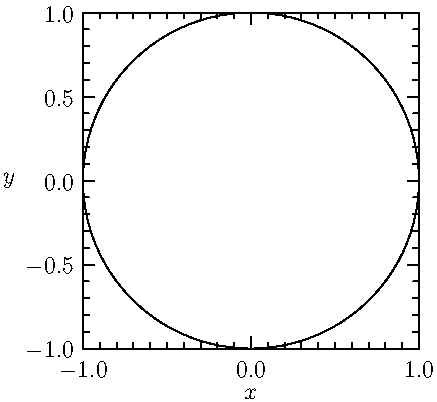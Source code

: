 import graph;

size(0,200);

real x(real t) {return cos(2pi*t);}
real y(real t) {return sin(2pi*t);}

draw(graph(x,y,0,1));

//xlimits(0,1);
//ylimits(-1,0);

xaxis("$x$",BottomTop,LeftTicks("$%#.1f$"));
yaxis("$y$",LeftRight,RightTicks("$%#.1f$"));


